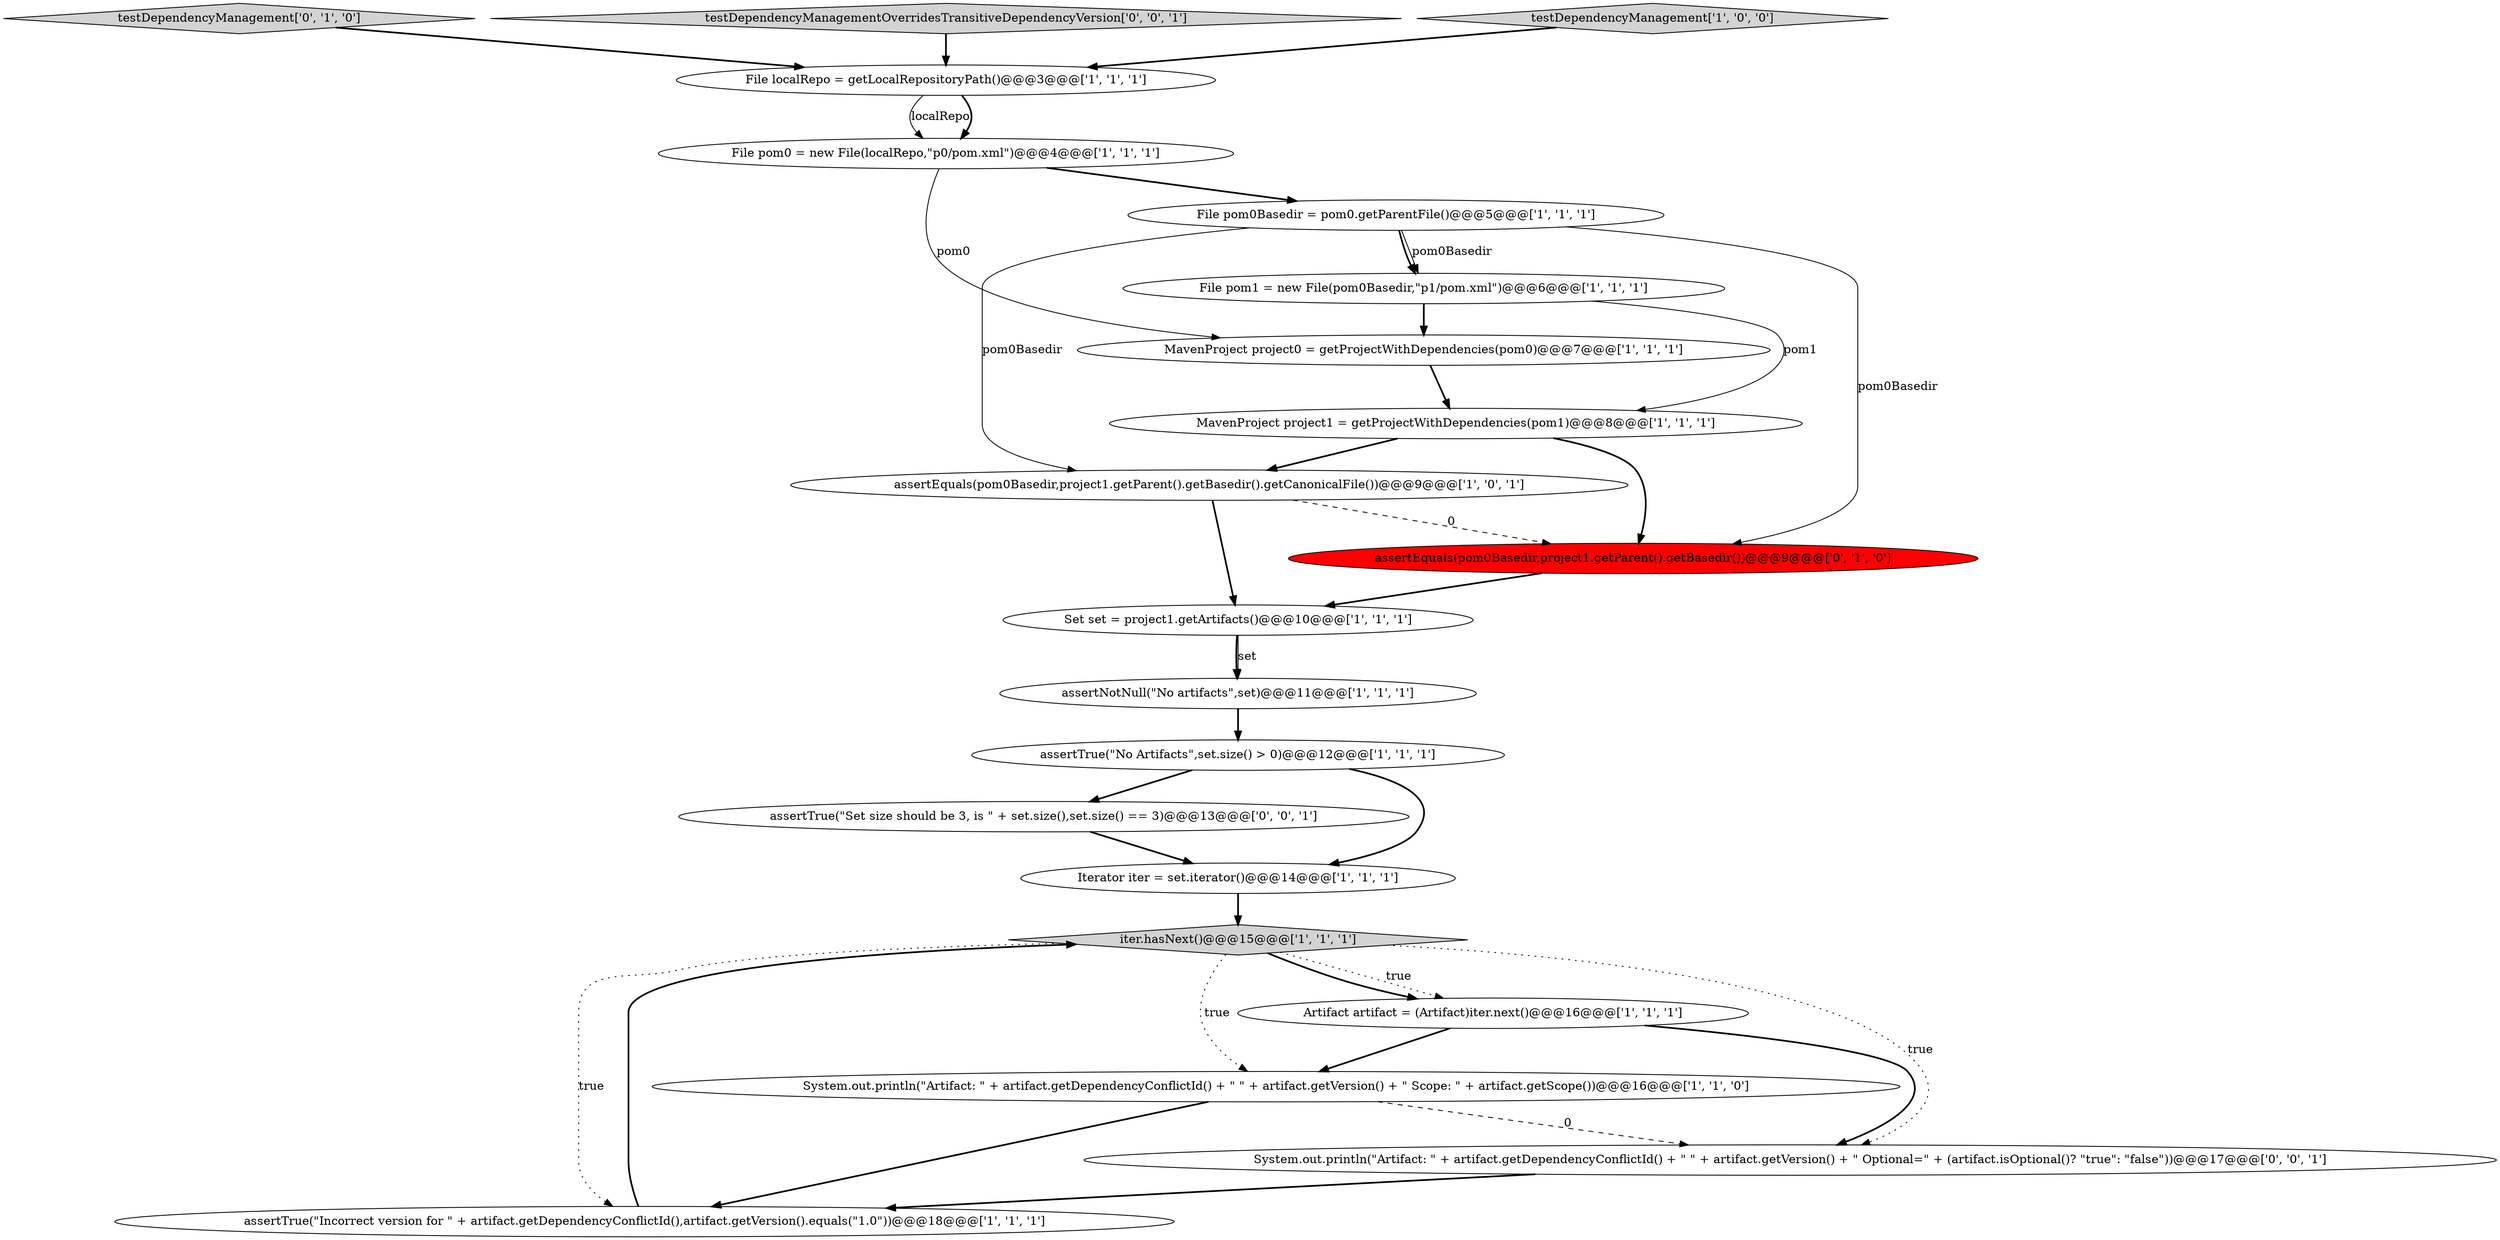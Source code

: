 digraph {
18 [style = filled, label = "assertTrue(\"Set size should be 3, is \" + set.size(),set.size() == 3)@@@13@@@['0', '0', '1']", fillcolor = white, shape = ellipse image = "AAA0AAABBB3BBB"];
16 [style = filled, label = "testDependencyManagement['0', '1', '0']", fillcolor = lightgray, shape = diamond image = "AAA0AAABBB2BBB"];
1 [style = filled, label = "assertEquals(pom0Basedir,project1.getParent().getBasedir().getCanonicalFile())@@@9@@@['1', '0', '1']", fillcolor = white, shape = ellipse image = "AAA0AAABBB1BBB"];
14 [style = filled, label = "MavenProject project1 = getProjectWithDependencies(pom1)@@@8@@@['1', '1', '1']", fillcolor = white, shape = ellipse image = "AAA0AAABBB1BBB"];
11 [style = filled, label = "assertTrue(\"No Artifacts\",set.size() > 0)@@@12@@@['1', '1', '1']", fillcolor = white, shape = ellipse image = "AAA0AAABBB1BBB"];
17 [style = filled, label = "assertEquals(pom0Basedir,project1.getParent().getBasedir())@@@9@@@['0', '1', '0']", fillcolor = red, shape = ellipse image = "AAA1AAABBB2BBB"];
20 [style = filled, label = "testDependencyManagementOverridesTransitiveDependencyVersion['0', '0', '1']", fillcolor = lightgray, shape = diamond image = "AAA0AAABBB3BBB"];
4 [style = filled, label = "File pom0 = new File(localRepo,\"p0/pom.xml\")@@@4@@@['1', '1', '1']", fillcolor = white, shape = ellipse image = "AAA0AAABBB1BBB"];
8 [style = filled, label = "File localRepo = getLocalRepositoryPath()@@@3@@@['1', '1', '1']", fillcolor = white, shape = ellipse image = "AAA0AAABBB1BBB"];
3 [style = filled, label = "assertNotNull(\"No artifacts\",set)@@@11@@@['1', '1', '1']", fillcolor = white, shape = ellipse image = "AAA0AAABBB1BBB"];
7 [style = filled, label = "Artifact artifact = (Artifact)iter.next()@@@16@@@['1', '1', '1']", fillcolor = white, shape = ellipse image = "AAA0AAABBB1BBB"];
5 [style = filled, label = "System.out.println(\"Artifact: \" + artifact.getDependencyConflictId() + \" \" + artifact.getVersion() + \" Scope: \" + artifact.getScope())@@@16@@@['1', '1', '0']", fillcolor = white, shape = ellipse image = "AAA0AAABBB1BBB"];
12 [style = filled, label = "Iterator iter = set.iterator()@@@14@@@['1', '1', '1']", fillcolor = white, shape = ellipse image = "AAA0AAABBB1BBB"];
10 [style = filled, label = "MavenProject project0 = getProjectWithDependencies(pom0)@@@7@@@['1', '1', '1']", fillcolor = white, shape = ellipse image = "AAA0AAABBB1BBB"];
2 [style = filled, label = "Set set = project1.getArtifacts()@@@10@@@['1', '1', '1']", fillcolor = white, shape = ellipse image = "AAA0AAABBB1BBB"];
6 [style = filled, label = "assertTrue(\"Incorrect version for \" + artifact.getDependencyConflictId(),artifact.getVersion().equals(\"1.0\"))@@@18@@@['1', '1', '1']", fillcolor = white, shape = ellipse image = "AAA0AAABBB1BBB"];
19 [style = filled, label = "System.out.println(\"Artifact: \" + artifact.getDependencyConflictId() + \" \" + artifact.getVersion() + \" Optional=\" + (artifact.isOptional()? \"true\": \"false\"))@@@17@@@['0', '0', '1']", fillcolor = white, shape = ellipse image = "AAA0AAABBB3BBB"];
0 [style = filled, label = "File pom1 = new File(pom0Basedir,\"p1/pom.xml\")@@@6@@@['1', '1', '1']", fillcolor = white, shape = ellipse image = "AAA0AAABBB1BBB"];
13 [style = filled, label = "testDependencyManagement['1', '0', '0']", fillcolor = lightgray, shape = diamond image = "AAA0AAABBB1BBB"];
15 [style = filled, label = "iter.hasNext()@@@15@@@['1', '1', '1']", fillcolor = lightgray, shape = diamond image = "AAA0AAABBB1BBB"];
9 [style = filled, label = "File pom0Basedir = pom0.getParentFile()@@@5@@@['1', '1', '1']", fillcolor = white, shape = ellipse image = "AAA0AAABBB1BBB"];
15->5 [style = dotted, label="true"];
4->9 [style = bold, label=""];
9->0 [style = bold, label=""];
15->7 [style = bold, label=""];
16->8 [style = bold, label=""];
10->14 [style = bold, label=""];
2->3 [style = bold, label=""];
8->4 [style = solid, label="localRepo"];
12->15 [style = bold, label=""];
3->11 [style = bold, label=""];
18->12 [style = bold, label=""];
14->17 [style = bold, label=""];
11->12 [style = bold, label=""];
4->10 [style = solid, label="pom0"];
9->1 [style = solid, label="pom0Basedir"];
15->7 [style = dotted, label="true"];
19->6 [style = bold, label=""];
11->18 [style = bold, label=""];
14->1 [style = bold, label=""];
6->15 [style = bold, label=""];
0->10 [style = bold, label=""];
7->5 [style = bold, label=""];
20->8 [style = bold, label=""];
1->17 [style = dashed, label="0"];
2->3 [style = solid, label="set"];
5->6 [style = bold, label=""];
17->2 [style = bold, label=""];
15->19 [style = dotted, label="true"];
15->6 [style = dotted, label="true"];
9->17 [style = solid, label="pom0Basedir"];
1->2 [style = bold, label=""];
8->4 [style = bold, label=""];
13->8 [style = bold, label=""];
0->14 [style = solid, label="pom1"];
5->19 [style = dashed, label="0"];
7->19 [style = bold, label=""];
9->0 [style = solid, label="pom0Basedir"];
}
